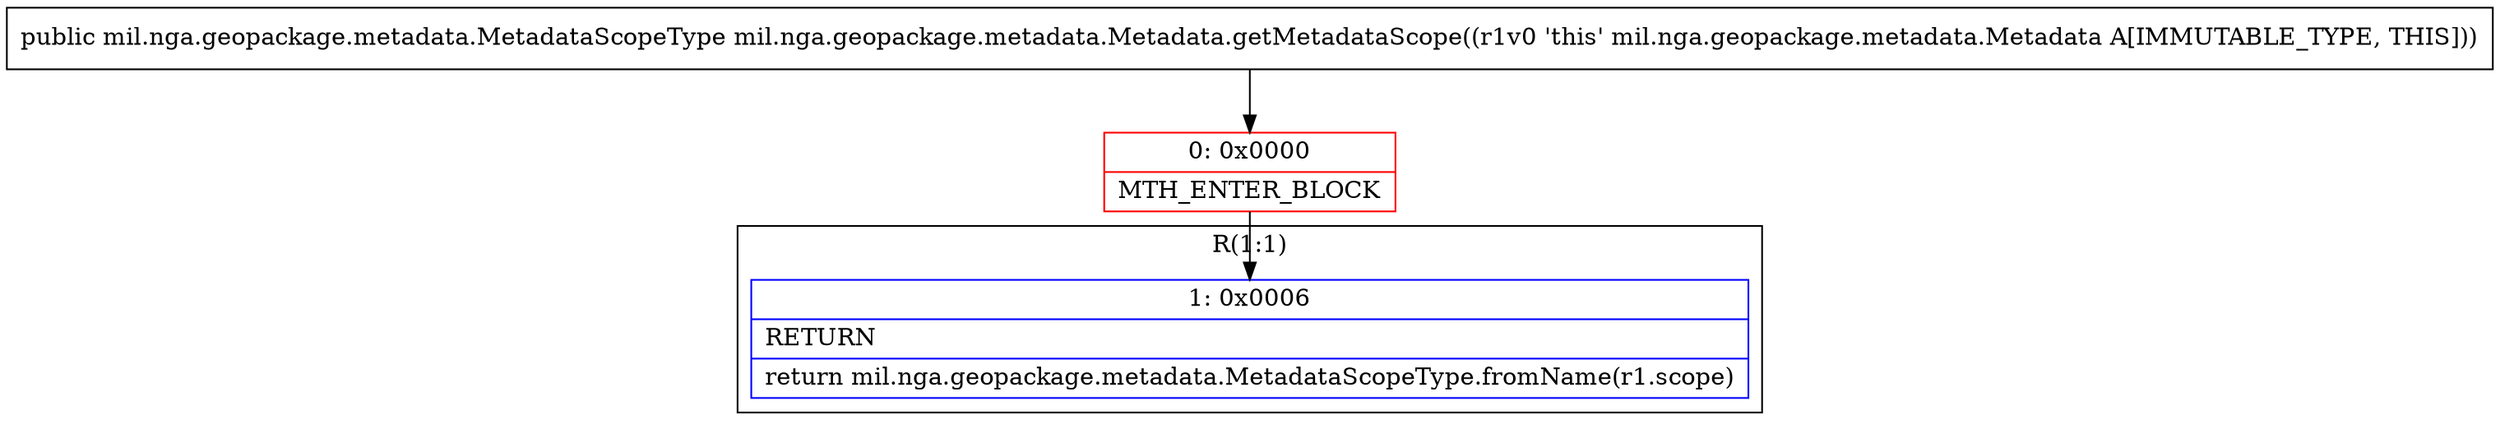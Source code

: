 digraph "CFG formil.nga.geopackage.metadata.Metadata.getMetadataScope()Lmil\/nga\/geopackage\/metadata\/MetadataScopeType;" {
subgraph cluster_Region_1709174025 {
label = "R(1:1)";
node [shape=record,color=blue];
Node_1 [shape=record,label="{1\:\ 0x0006|RETURN\l|return mil.nga.geopackage.metadata.MetadataScopeType.fromName(r1.scope)\l}"];
}
Node_0 [shape=record,color=red,label="{0\:\ 0x0000|MTH_ENTER_BLOCK\l}"];
MethodNode[shape=record,label="{public mil.nga.geopackage.metadata.MetadataScopeType mil.nga.geopackage.metadata.Metadata.getMetadataScope((r1v0 'this' mil.nga.geopackage.metadata.Metadata A[IMMUTABLE_TYPE, THIS])) }"];
MethodNode -> Node_0;
Node_0 -> Node_1;
}

